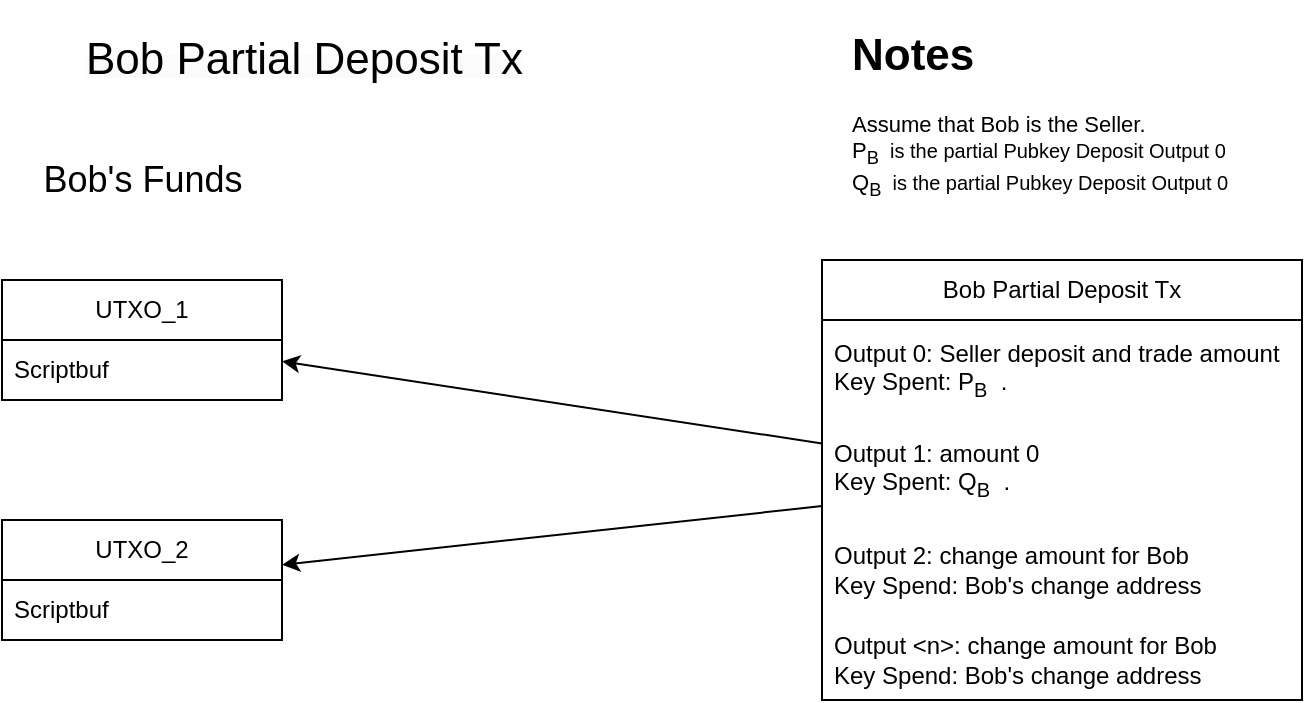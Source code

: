 <mxfile version="22.1.22" type="embed">
  <diagram id="23iRSUPoRavnBvh4doch" name="Page-1">
    <mxGraphModel dx="1274" dy="733" grid="1" gridSize="10" guides="1" tooltips="1" connect="1" arrows="1" fold="1" page="1" pageScale="1" pageWidth="827" pageHeight="1169" math="0" shadow="0">
      <root>
        <mxCell id="0" />
        <mxCell id="1" parent="0" />
        <mxCell id="14" style="rounded=0;orthogonalLoop=1;jettySize=auto;html=1;" edge="1" parent="1" source="2" target="8">
          <mxGeometry relative="1" as="geometry" />
        </mxCell>
        <mxCell id="15" style="rounded=0;orthogonalLoop=1;jettySize=auto;html=1;" edge="1" parent="1" source="2" target="12">
          <mxGeometry relative="1" as="geometry" />
        </mxCell>
        <mxCell id="2" value="Bob Partial Deposit Tx" style="swimlane;fontStyle=0;childLayout=stackLayout;horizontal=1;startSize=30;horizontalStack=0;resizeParent=1;resizeParentMax=0;resizeLast=0;collapsible=1;marginBottom=0;whiteSpace=wrap;html=1;" vertex="1" parent="1">
          <mxGeometry x="460" y="140" width="240" height="220" as="geometry" />
        </mxCell>
        <mxCell id="3" value="Output 0: Seller deposit and trade amount&lt;br&gt;Key Spent: P&lt;sub&gt;B&lt;/sub&gt;&amp;nbsp; ." style="text;strokeColor=none;fillColor=none;align=left;verticalAlign=middle;spacingLeft=4;spacingRight=4;overflow=hidden;points=[[0,0.5],[1,0.5]];portConstraint=eastwest;rotatable=0;whiteSpace=wrap;html=1;" vertex="1" parent="2">
          <mxGeometry y="30" width="240" height="50" as="geometry" />
        </mxCell>
        <mxCell id="5" value="Output 1: amount 0&lt;br style=&quot;border-color: var(--border-color);&quot;&gt;Key Spent: Q&lt;sub style=&quot;border-color: var(--border-color);&quot;&gt;B&lt;/sub&gt;&amp;nbsp; ." style="text;strokeColor=none;fillColor=none;align=left;verticalAlign=middle;spacingLeft=4;spacingRight=4;overflow=hidden;points=[[0,0.5],[1,0.5]];portConstraint=eastwest;rotatable=0;whiteSpace=wrap;html=1;" vertex="1" parent="2">
          <mxGeometry y="80" width="240" height="50" as="geometry" />
        </mxCell>
        <mxCell id="19" value="Output 2: change amount for Bob&lt;br&gt;Key Spend: Bob&#39;s change address&lt;br style=&quot;border-color: var(--border-color);&quot;&gt;" style="text;strokeColor=none;fillColor=none;align=left;verticalAlign=middle;spacingLeft=4;spacingRight=4;overflow=hidden;points=[[0,0.5],[1,0.5]];portConstraint=eastwest;rotatable=0;whiteSpace=wrap;html=1;" vertex="1" parent="2">
          <mxGeometry y="130" width="240" height="50" as="geometry" />
        </mxCell>
        <mxCell id="20" value="Output &amp;lt;n&amp;gt;: change amount for Bob&lt;br&gt;Key Spend: Bob&#39;s change address" style="text;strokeColor=none;fillColor=none;align=left;verticalAlign=middle;spacingLeft=4;spacingRight=4;overflow=hidden;points=[[0,0.5],[1,0.5]];portConstraint=eastwest;rotatable=0;whiteSpace=wrap;html=1;" vertex="1" parent="2">
          <mxGeometry y="180" width="240" height="40" as="geometry" />
        </mxCell>
        <mxCell id="8" value="UTXO_1" style="swimlane;fontStyle=0;childLayout=stackLayout;horizontal=1;startSize=30;horizontalStack=0;resizeParent=1;resizeParentMax=0;resizeLast=0;collapsible=1;marginBottom=0;whiteSpace=wrap;html=1;" vertex="1" parent="1">
          <mxGeometry x="50" y="150" width="140" height="60" as="geometry" />
        </mxCell>
        <mxCell id="9" value="Scriptbuf&amp;nbsp;" style="text;strokeColor=none;fillColor=none;align=left;verticalAlign=middle;spacingLeft=4;spacingRight=4;overflow=hidden;points=[[0,0.5],[1,0.5]];portConstraint=eastwest;rotatable=0;whiteSpace=wrap;html=1;" vertex="1" parent="8">
          <mxGeometry y="30" width="140" height="30" as="geometry" />
        </mxCell>
        <mxCell id="12" value="UTXO_2" style="swimlane;fontStyle=0;childLayout=stackLayout;horizontal=1;startSize=30;horizontalStack=0;resizeParent=1;resizeParentMax=0;resizeLast=0;collapsible=1;marginBottom=0;whiteSpace=wrap;html=1;" vertex="1" parent="1">
          <mxGeometry x="50" y="270" width="140" height="60" as="geometry" />
        </mxCell>
        <mxCell id="13" value="Scriptbuf&amp;nbsp;" style="text;strokeColor=none;fillColor=none;align=left;verticalAlign=middle;spacingLeft=4;spacingRight=4;overflow=hidden;points=[[0,0.5],[1,0.5]];portConstraint=eastwest;rotatable=0;whiteSpace=wrap;html=1;" vertex="1" parent="12">
          <mxGeometry y="30" width="140" height="30" as="geometry" />
        </mxCell>
        <mxCell id="16" value="&lt;font style=&quot;font-size: 18px;&quot;&gt;Bob&#39;s Funds&lt;/font&gt;" style="text;html=1;align=center;verticalAlign=middle;resizable=0;points=[];autosize=1;strokeColor=none;fillColor=none;fontSize=11;fontFamily=Helvetica;fontColor=default;" vertex="1" parent="1">
          <mxGeometry x="60" y="80" width="120" height="40" as="geometry" />
        </mxCell>
        <mxCell id="18" value="&lt;h1&gt;Notes&amp;nbsp;&lt;/h1&gt;&lt;div&gt;Assume that Bob is the Seller.&lt;/div&gt;&lt;div&gt;&lt;div style=&quot;border-color: var(--border-color);&quot;&gt;P&lt;sub&gt;B&lt;/sub&gt;&lt;font style=&quot;border-color: var(--border-color);&quot; size=&quot;1&quot;&gt;&amp;nbsp; is the partial Pubkey Deposit Output 0&lt;/font&gt;&lt;/div&gt;&lt;div style=&quot;border-color: var(--border-color);&quot;&gt;&lt;div style=&quot;border-color: var(--border-color);&quot;&gt;&lt;font style=&quot;border-color: var(--border-color);&quot;&gt;Q&lt;sub&gt;B&lt;/sub&gt;&lt;/font&gt;&lt;font style=&quot;border-color: var(--border-color);&quot; size=&quot;1&quot;&gt;&amp;nbsp; is the partial Pubkey Deposit Output 0&lt;/font&gt;&lt;/div&gt;&lt;div style=&quot;border-color: var(--border-color);&quot;&gt;&lt;br style=&quot;border-color: var(--border-color);&quot;&gt;&lt;/div&gt;&lt;/div&gt;&lt;/div&gt;" style="text;html=1;strokeColor=none;fillColor=none;spacing=5;spacingTop=-20;whiteSpace=wrap;overflow=hidden;rounded=0;fontSize=11;fontFamily=Helvetica;fontColor=default;" vertex="1" parent="1">
          <mxGeometry x="470" y="20" width="220" height="120" as="geometry" />
        </mxCell>
        <mxCell id="21" value="&lt;span style=&quot;color: rgb(0, 0, 0); font-family: Helvetica; font-style: normal; font-variant-ligatures: normal; font-variant-caps: normal; font-weight: 400; letter-spacing: normal; orphans: 2; text-align: center; text-indent: 0px; text-transform: none; widows: 2; word-spacing: 0px; -webkit-text-stroke-width: 0px; background-color: rgb(251, 251, 251); text-decoration-thickness: initial; text-decoration-style: initial; text-decoration-color: initial; float: none; display: inline !important;&quot;&gt;&lt;font style=&quot;font-size: 22px;&quot;&gt;Bob Partial Deposit Tx&lt;/font&gt;&lt;/span&gt;" style="text;whiteSpace=wrap;html=1;fontSize=11;fontFamily=Helvetica;fontColor=default;" vertex="1" parent="1">
          <mxGeometry x="90" y="20" width="250" height="40" as="geometry" />
        </mxCell>
      </root>
    </mxGraphModel>
  </diagram>
</mxfile>
